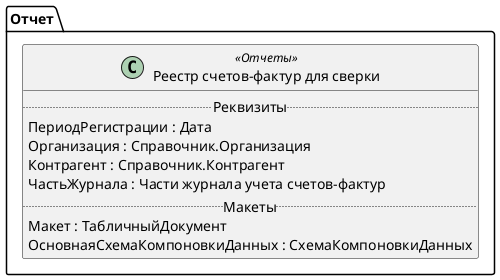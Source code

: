 ﻿@startuml РеестрСчетовФактурДляСверки
'!include templates.wsd
'..\include templates.wsd
class Отчет.РеестрСчетовФактурДляСверки as "Реестр счетов-фактур для сверки" <<Отчеты>>
{
..Реквизиты..
ПериодРегистрации : Дата
Организация : Справочник.Организация
Контрагент : Справочник.Контрагент
ЧастьЖурнала : Части журнала учета счетов-фактур
..Макеты..
Макет : ТабличныйДокумент
ОсновнаяСхемаКомпоновкиДанных : СхемаКомпоновкиДанных
}
@enduml

